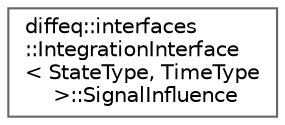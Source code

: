 digraph "Graphical Class Hierarchy"
{
 // LATEX_PDF_SIZE
  bgcolor="transparent";
  edge [fontname=Helvetica,fontsize=10,labelfontname=Helvetica,labelfontsize=10];
  node [fontname=Helvetica,fontsize=10,shape=box,height=0.2,width=0.4];
  rankdir="LR";
  Node0 [id="Node000000",label="diffeq::interfaces\l::IntegrationInterface\l\< StateType, TimeType\l \>::SignalInfluence",height=0.2,width=0.4,color="grey40", fillcolor="white", style="filled",URL="$structdiffeq_1_1interfaces_1_1_integration_interface_1_1_signal_influence.html",tooltip="Signal influence descriptor."];
}
